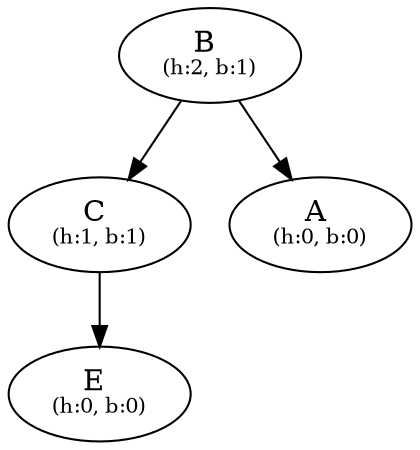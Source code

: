 digraph {
  nB [label="B" pos="2.0,2.0!" label=<B <br/><font point-size="10">(h:2, b:1)</font>>]
  nC [label="C" pos="4.0,1.0!" label=<C <br/><font point-size="10">(h:1, b:1)</font>>]
  nE [label="E" pos="5.0,0.0!" label=<E <br/><font point-size="10">(h:0, b:0)</font>>]
  nA [label="A" pos="0.0,1.0!" label=<A <br/><font point-size="10">(h:0, b:0)</font>>]
  nB -> nC 
  nC -> nE 
  nB -> nA 
}